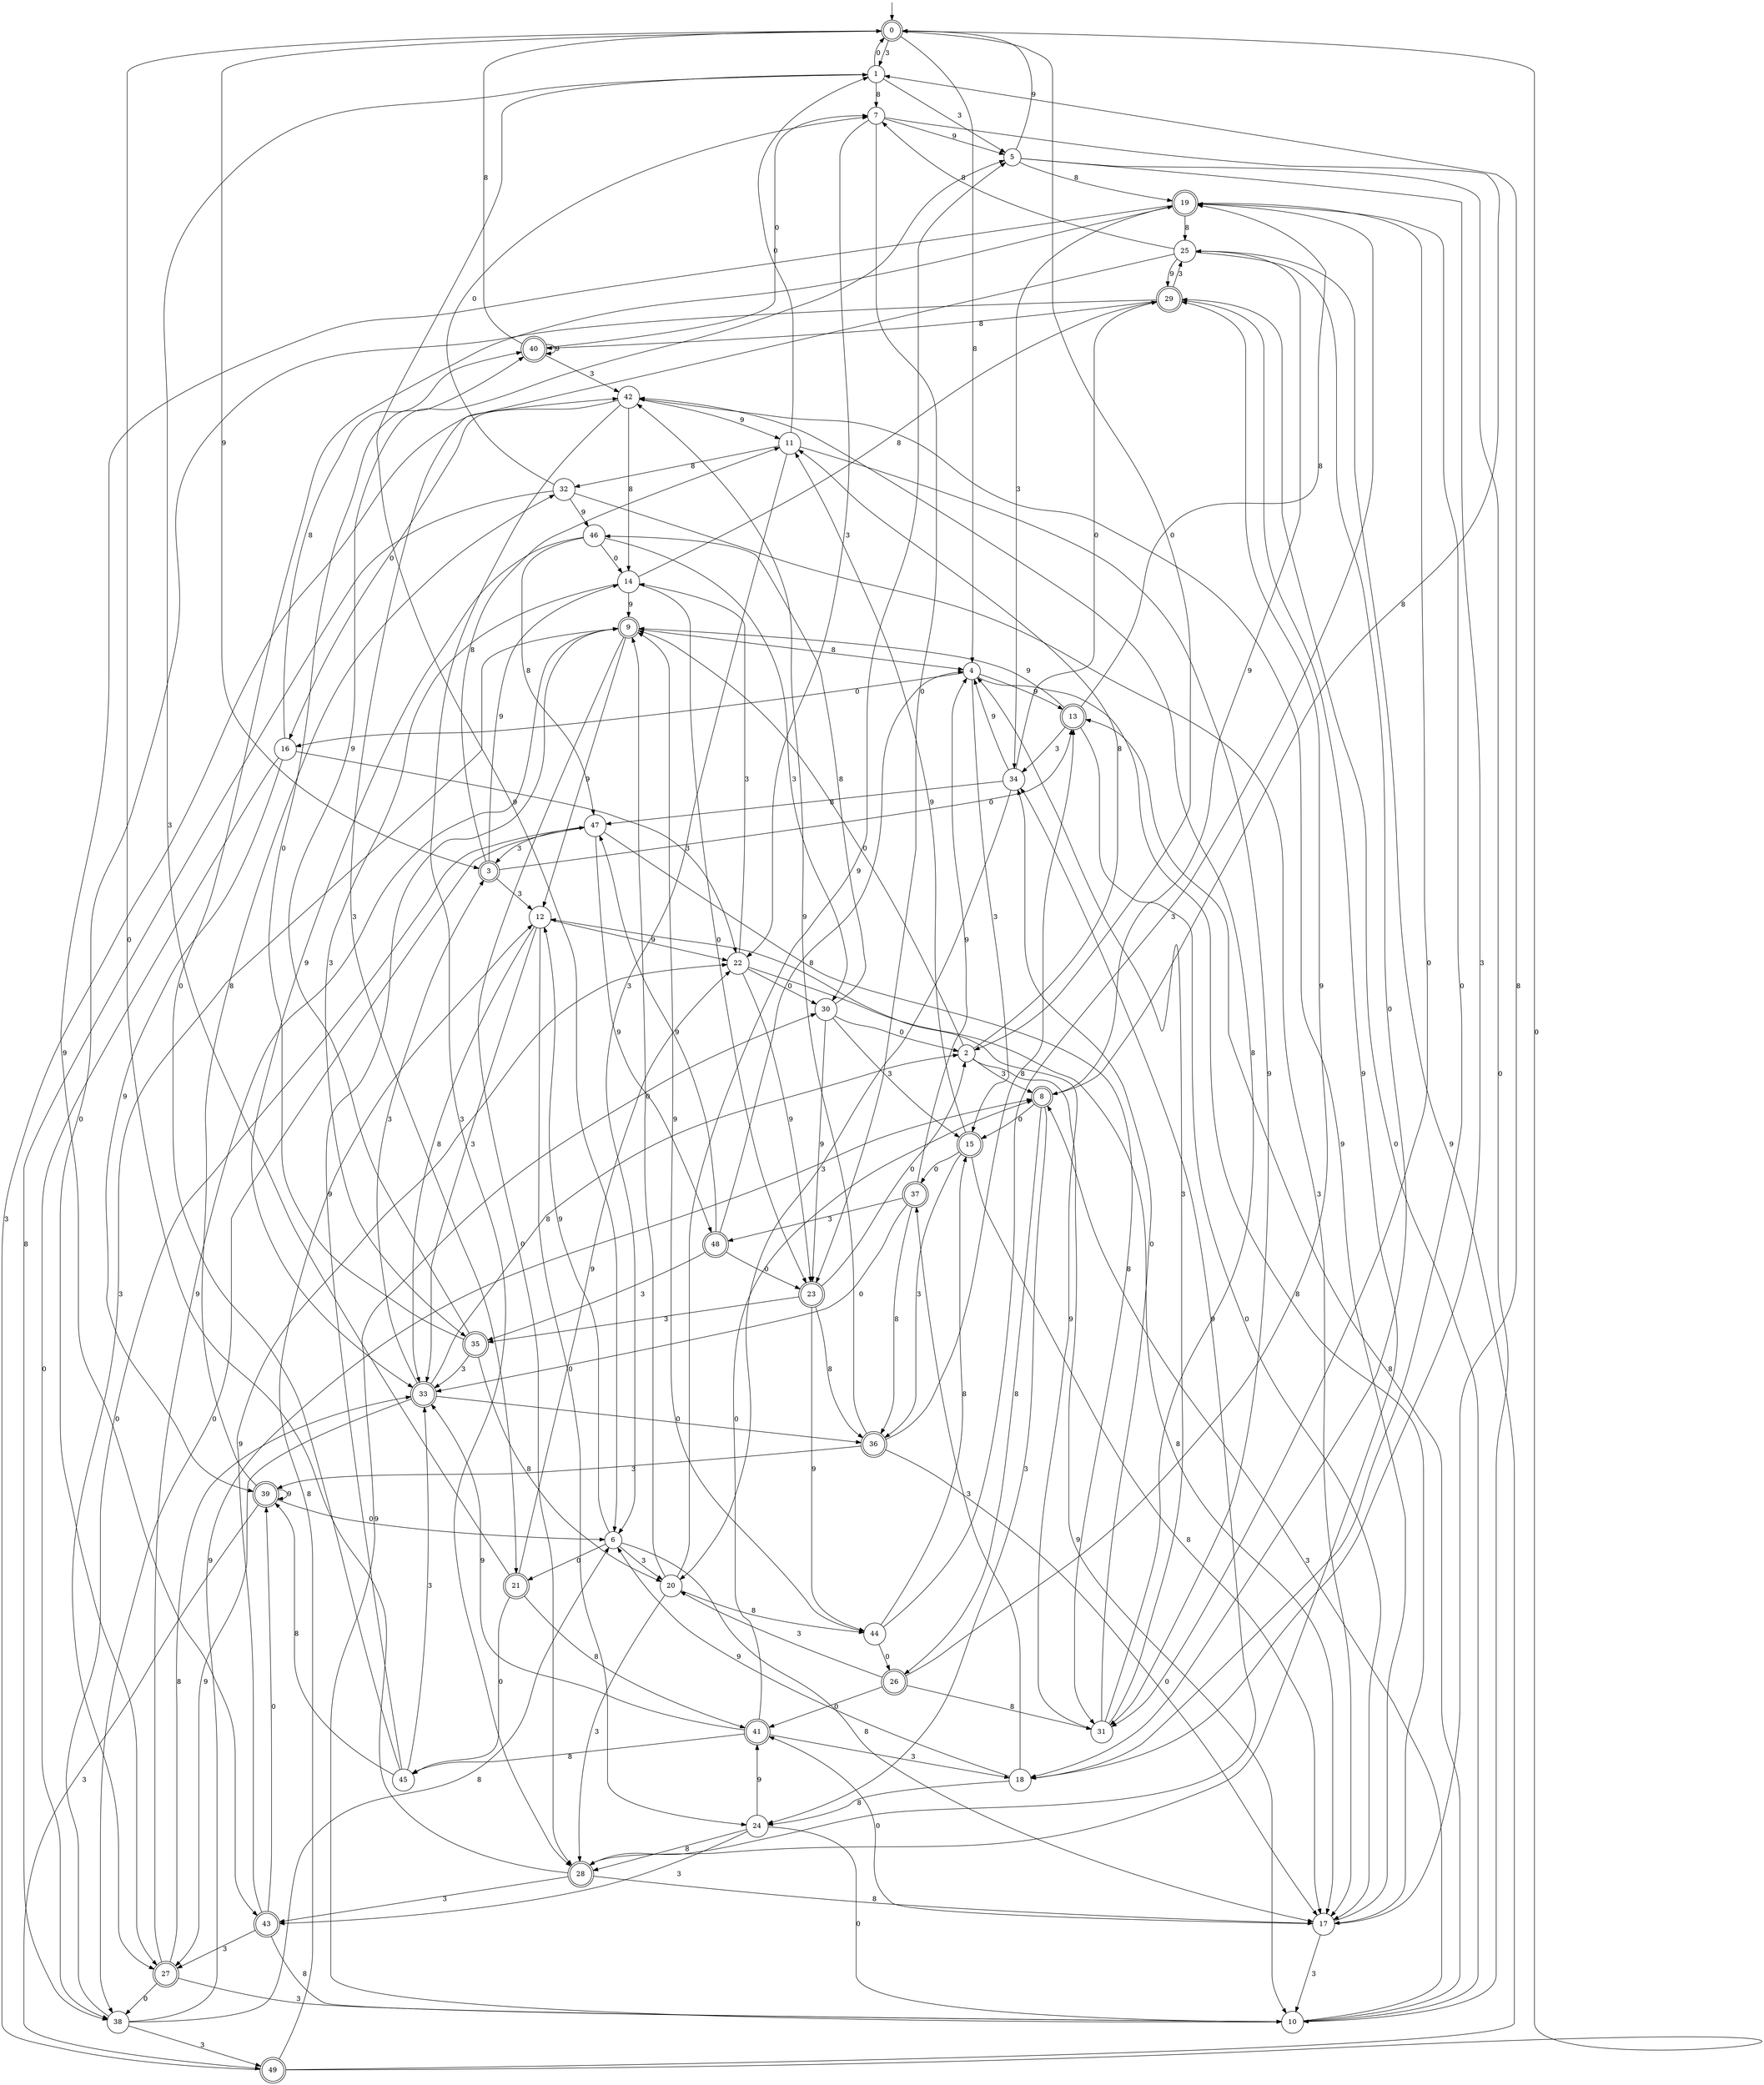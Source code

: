 digraph g {

	s0 [shape="doublecircle" label="0"];
	s1 [shape="circle" label="1"];
	s2 [shape="circle" label="2"];
	s3 [shape="doublecircle" label="3"];
	s4 [shape="circle" label="4"];
	s5 [shape="circle" label="5"];
	s6 [shape="circle" label="6"];
	s7 [shape="circle" label="7"];
	s8 [shape="doublecircle" label="8"];
	s9 [shape="doublecircle" label="9"];
	s10 [shape="circle" label="10"];
	s11 [shape="circle" label="11"];
	s12 [shape="circle" label="12"];
	s13 [shape="doublecircle" label="13"];
	s14 [shape="circle" label="14"];
	s15 [shape="doublecircle" label="15"];
	s16 [shape="circle" label="16"];
	s17 [shape="circle" label="17"];
	s18 [shape="circle" label="18"];
	s19 [shape="doublecircle" label="19"];
	s20 [shape="circle" label="20"];
	s21 [shape="doublecircle" label="21"];
	s22 [shape="circle" label="22"];
	s23 [shape="doublecircle" label="23"];
	s24 [shape="circle" label="24"];
	s25 [shape="circle" label="25"];
	s26 [shape="doublecircle" label="26"];
	s27 [shape="doublecircle" label="27"];
	s28 [shape="doublecircle" label="28"];
	s29 [shape="doublecircle" label="29"];
	s30 [shape="circle" label="30"];
	s31 [shape="circle" label="31"];
	s32 [shape="circle" label="32"];
	s33 [shape="doublecircle" label="33"];
	s34 [shape="circle" label="34"];
	s35 [shape="doublecircle" label="35"];
	s36 [shape="doublecircle" label="36"];
	s37 [shape="doublecircle" label="37"];
	s38 [shape="circle" label="38"];
	s39 [shape="doublecircle" label="39"];
	s40 [shape="doublecircle" label="40"];
	s41 [shape="doublecircle" label="41"];
	s42 [shape="circle" label="42"];
	s43 [shape="doublecircle" label="43"];
	s44 [shape="circle" label="44"];
	s45 [shape="circle" label="45"];
	s46 [shape="circle" label="46"];
	s47 [shape="circle" label="47"];
	s48 [shape="doublecircle" label="48"];
	s49 [shape="doublecircle" label="49"];
	s0 -> s1 [label="3"];
	s0 -> s2 [label="0"];
	s0 -> s3 [label="9"];
	s0 -> s4 [label="8"];
	s1 -> s5 [label="3"];
	s1 -> s0 [label="0"];
	s1 -> s6 [label="9"];
	s1 -> s7 [label="8"];
	s2 -> s8 [label="3"];
	s2 -> s9 [label="0"];
	s2 -> s10 [label="9"];
	s2 -> s11 [label="8"];
	s3 -> s12 [label="3"];
	s3 -> s13 [label="0"];
	s3 -> s14 [label="9"];
	s3 -> s11 [label="8"];
	s4 -> s15 [label="3"];
	s4 -> s16 [label="0"];
	s4 -> s13 [label="9"];
	s4 -> s17 [label="8"];
	s5 -> s18 [label="3"];
	s5 -> s10 [label="0"];
	s5 -> s0 [label="9"];
	s5 -> s19 [label="8"];
	s6 -> s20 [label="3"];
	s6 -> s21 [label="0"];
	s6 -> s12 [label="9"];
	s6 -> s17 [label="8"];
	s7 -> s22 [label="3"];
	s7 -> s23 [label="0"];
	s7 -> s5 [label="9"];
	s7 -> s8 [label="8"];
	s8 -> s24 [label="3"];
	s8 -> s15 [label="0"];
	s8 -> s25 [label="9"];
	s8 -> s26 [label="8"];
	s9 -> s27 [label="3"];
	s9 -> s28 [label="0"];
	s9 -> s12 [label="9"];
	s9 -> s4 [label="8"];
	s10 -> s8 [label="3"];
	s10 -> s29 [label="0"];
	s10 -> s30 [label="9"];
	s10 -> s13 [label="8"];
	s11 -> s6 [label="3"];
	s11 -> s1 [label="0"];
	s11 -> s31 [label="9"];
	s11 -> s32 [label="8"];
	s12 -> s33 [label="3"];
	s12 -> s24 [label="0"];
	s12 -> s22 [label="9"];
	s12 -> s33 [label="8"];
	s13 -> s34 [label="3"];
	s13 -> s17 [label="0"];
	s13 -> s9 [label="9"];
	s13 -> s19 [label="8"];
	s14 -> s35 [label="3"];
	s14 -> s23 [label="0"];
	s14 -> s9 [label="9"];
	s14 -> s29 [label="8"];
	s15 -> s36 [label="3"];
	s15 -> s37 [label="0"];
	s15 -> s11 [label="9"];
	s15 -> s17 [label="8"];
	s16 -> s22 [label="3"];
	s16 -> s38 [label="0"];
	s16 -> s39 [label="9"];
	s16 -> s40 [label="8"];
	s17 -> s10 [label="3"];
	s17 -> s41 [label="0"];
	s17 -> s42 [label="9"];
	s17 -> s1 [label="8"];
	s18 -> s37 [label="3"];
	s18 -> s19 [label="0"];
	s18 -> s6 [label="9"];
	s18 -> s24 [label="8"];
	s19 -> s34 [label="3"];
	s19 -> s31 [label="0"];
	s19 -> s43 [label="9"];
	s19 -> s25 [label="8"];
	s20 -> s28 [label="3"];
	s20 -> s9 [label="0"];
	s20 -> s5 [label="9"];
	s20 -> s44 [label="8"];
	s21 -> s1 [label="3"];
	s21 -> s45 [label="0"];
	s21 -> s22 [label="9"];
	s21 -> s41 [label="8"];
	s22 -> s14 [label="3"];
	s22 -> s30 [label="0"];
	s22 -> s23 [label="9"];
	s22 -> s17 [label="8"];
	s23 -> s35 [label="3"];
	s23 -> s2 [label="0"];
	s23 -> s44 [label="9"];
	s23 -> s36 [label="8"];
	s24 -> s43 [label="3"];
	s24 -> s10 [label="0"];
	s24 -> s41 [label="9"];
	s24 -> s28 [label="8"];
	s25 -> s21 [label="3"];
	s25 -> s18 [label="0"];
	s25 -> s29 [label="9"];
	s25 -> s7 [label="8"];
	s26 -> s20 [label="3"];
	s26 -> s41 [label="0"];
	s26 -> s29 [label="9"];
	s26 -> s31 [label="8"];
	s27 -> s10 [label="3"];
	s27 -> s38 [label="0"];
	s27 -> s9 [label="9"];
	s27 -> s33 [label="8"];
	s28 -> s43 [label="3"];
	s28 -> s0 [label="0"];
	s28 -> s34 [label="9"];
	s28 -> s17 [label="8"];
	s29 -> s25 [label="3"];
	s29 -> s27 [label="0"];
	s29 -> s28 [label="9"];
	s29 -> s40 [label="8"];
	s30 -> s15 [label="3"];
	s30 -> s2 [label="0"];
	s30 -> s23 [label="9"];
	s30 -> s46 [label="8"];
	s31 -> s4 [label="3"];
	s31 -> s34 [label="0"];
	s31 -> s12 [label="9"];
	s31 -> s42 [label="8"];
	s32 -> s17 [label="3"];
	s32 -> s7 [label="0"];
	s32 -> s46 [label="9"];
	s32 -> s38 [label="8"];
	s33 -> s3 [label="3"];
	s33 -> s36 [label="0"];
	s33 -> s27 [label="9"];
	s33 -> s2 [label="8"];
	s34 -> s20 [label="3"];
	s34 -> s29 [label="0"];
	s34 -> s4 [label="9"];
	s34 -> s47 [label="8"];
	s35 -> s33 [label="3"];
	s35 -> s40 [label="0"];
	s35 -> s5 [label="9"];
	s35 -> s20 [label="8"];
	s36 -> s39 [label="3"];
	s36 -> s17 [label="0"];
	s36 -> s42 [label="9"];
	s36 -> s13 [label="8"];
	s37 -> s48 [label="3"];
	s37 -> s33 [label="0"];
	s37 -> s4 [label="9"];
	s37 -> s36 [label="8"];
	s38 -> s49 [label="3"];
	s38 -> s47 [label="0"];
	s38 -> s8 [label="9"];
	s38 -> s6 [label="8"];
	s39 -> s49 [label="3"];
	s39 -> s6 [label="0"];
	s39 -> s39 [label="9"];
	s39 -> s32 [label="8"];
	s40 -> s42 [label="3"];
	s40 -> s7 [label="0"];
	s40 -> s40 [label="9"];
	s40 -> s0 [label="8"];
	s41 -> s18 [label="3"];
	s41 -> s8 [label="0"];
	s41 -> s33 [label="9"];
	s41 -> s45 [label="8"];
	s42 -> s28 [label="3"];
	s42 -> s16 [label="0"];
	s42 -> s11 [label="9"];
	s42 -> s14 [label="8"];
	s43 -> s27 [label="3"];
	s43 -> s39 [label="0"];
	s43 -> s22 [label="9"];
	s43 -> s10 [label="8"];
	s44 -> s19 [label="3"];
	s44 -> s26 [label="0"];
	s44 -> s9 [label="9"];
	s44 -> s15 [label="8"];
	s45 -> s33 [label="3"];
	s45 -> s19 [label="0"];
	s45 -> s9 [label="9"];
	s45 -> s39 [label="8"];
	s46 -> s30 [label="3"];
	s46 -> s14 [label="0"];
	s46 -> s33 [label="9"];
	s46 -> s47 [label="8"];
	s47 -> s3 [label="3"];
	s47 -> s38 [label="0"];
	s47 -> s48 [label="9"];
	s47 -> s31 [label="8"];
	s48 -> s35 [label="3"];
	s48 -> s23 [label="0"];
	s48 -> s47 [label="9"];
	s48 -> s4 [label="8"];
	s49 -> s42 [label="3"];
	s49 -> s0 [label="0"];
	s49 -> s25 [label="9"];
	s49 -> s12 [label="8"];

__start0 [label="" shape="none" width="0" height="0"];
__start0 -> s0;

}

